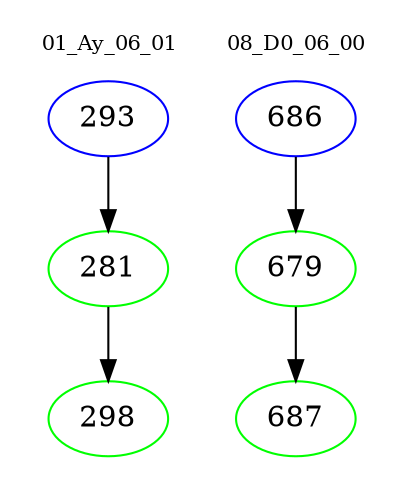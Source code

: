 digraph{
subgraph cluster_0 {
color = white
label = "01_Ay_06_01";
fontsize=10;
T0_293 [label="293", color="blue"]
T0_293 -> T0_281 [color="black"]
T0_281 [label="281", color="green"]
T0_281 -> T0_298 [color="black"]
T0_298 [label="298", color="green"]
}
subgraph cluster_1 {
color = white
label = "08_D0_06_00";
fontsize=10;
T1_686 [label="686", color="blue"]
T1_686 -> T1_679 [color="black"]
T1_679 [label="679", color="green"]
T1_679 -> T1_687 [color="black"]
T1_687 [label="687", color="green"]
}
}
